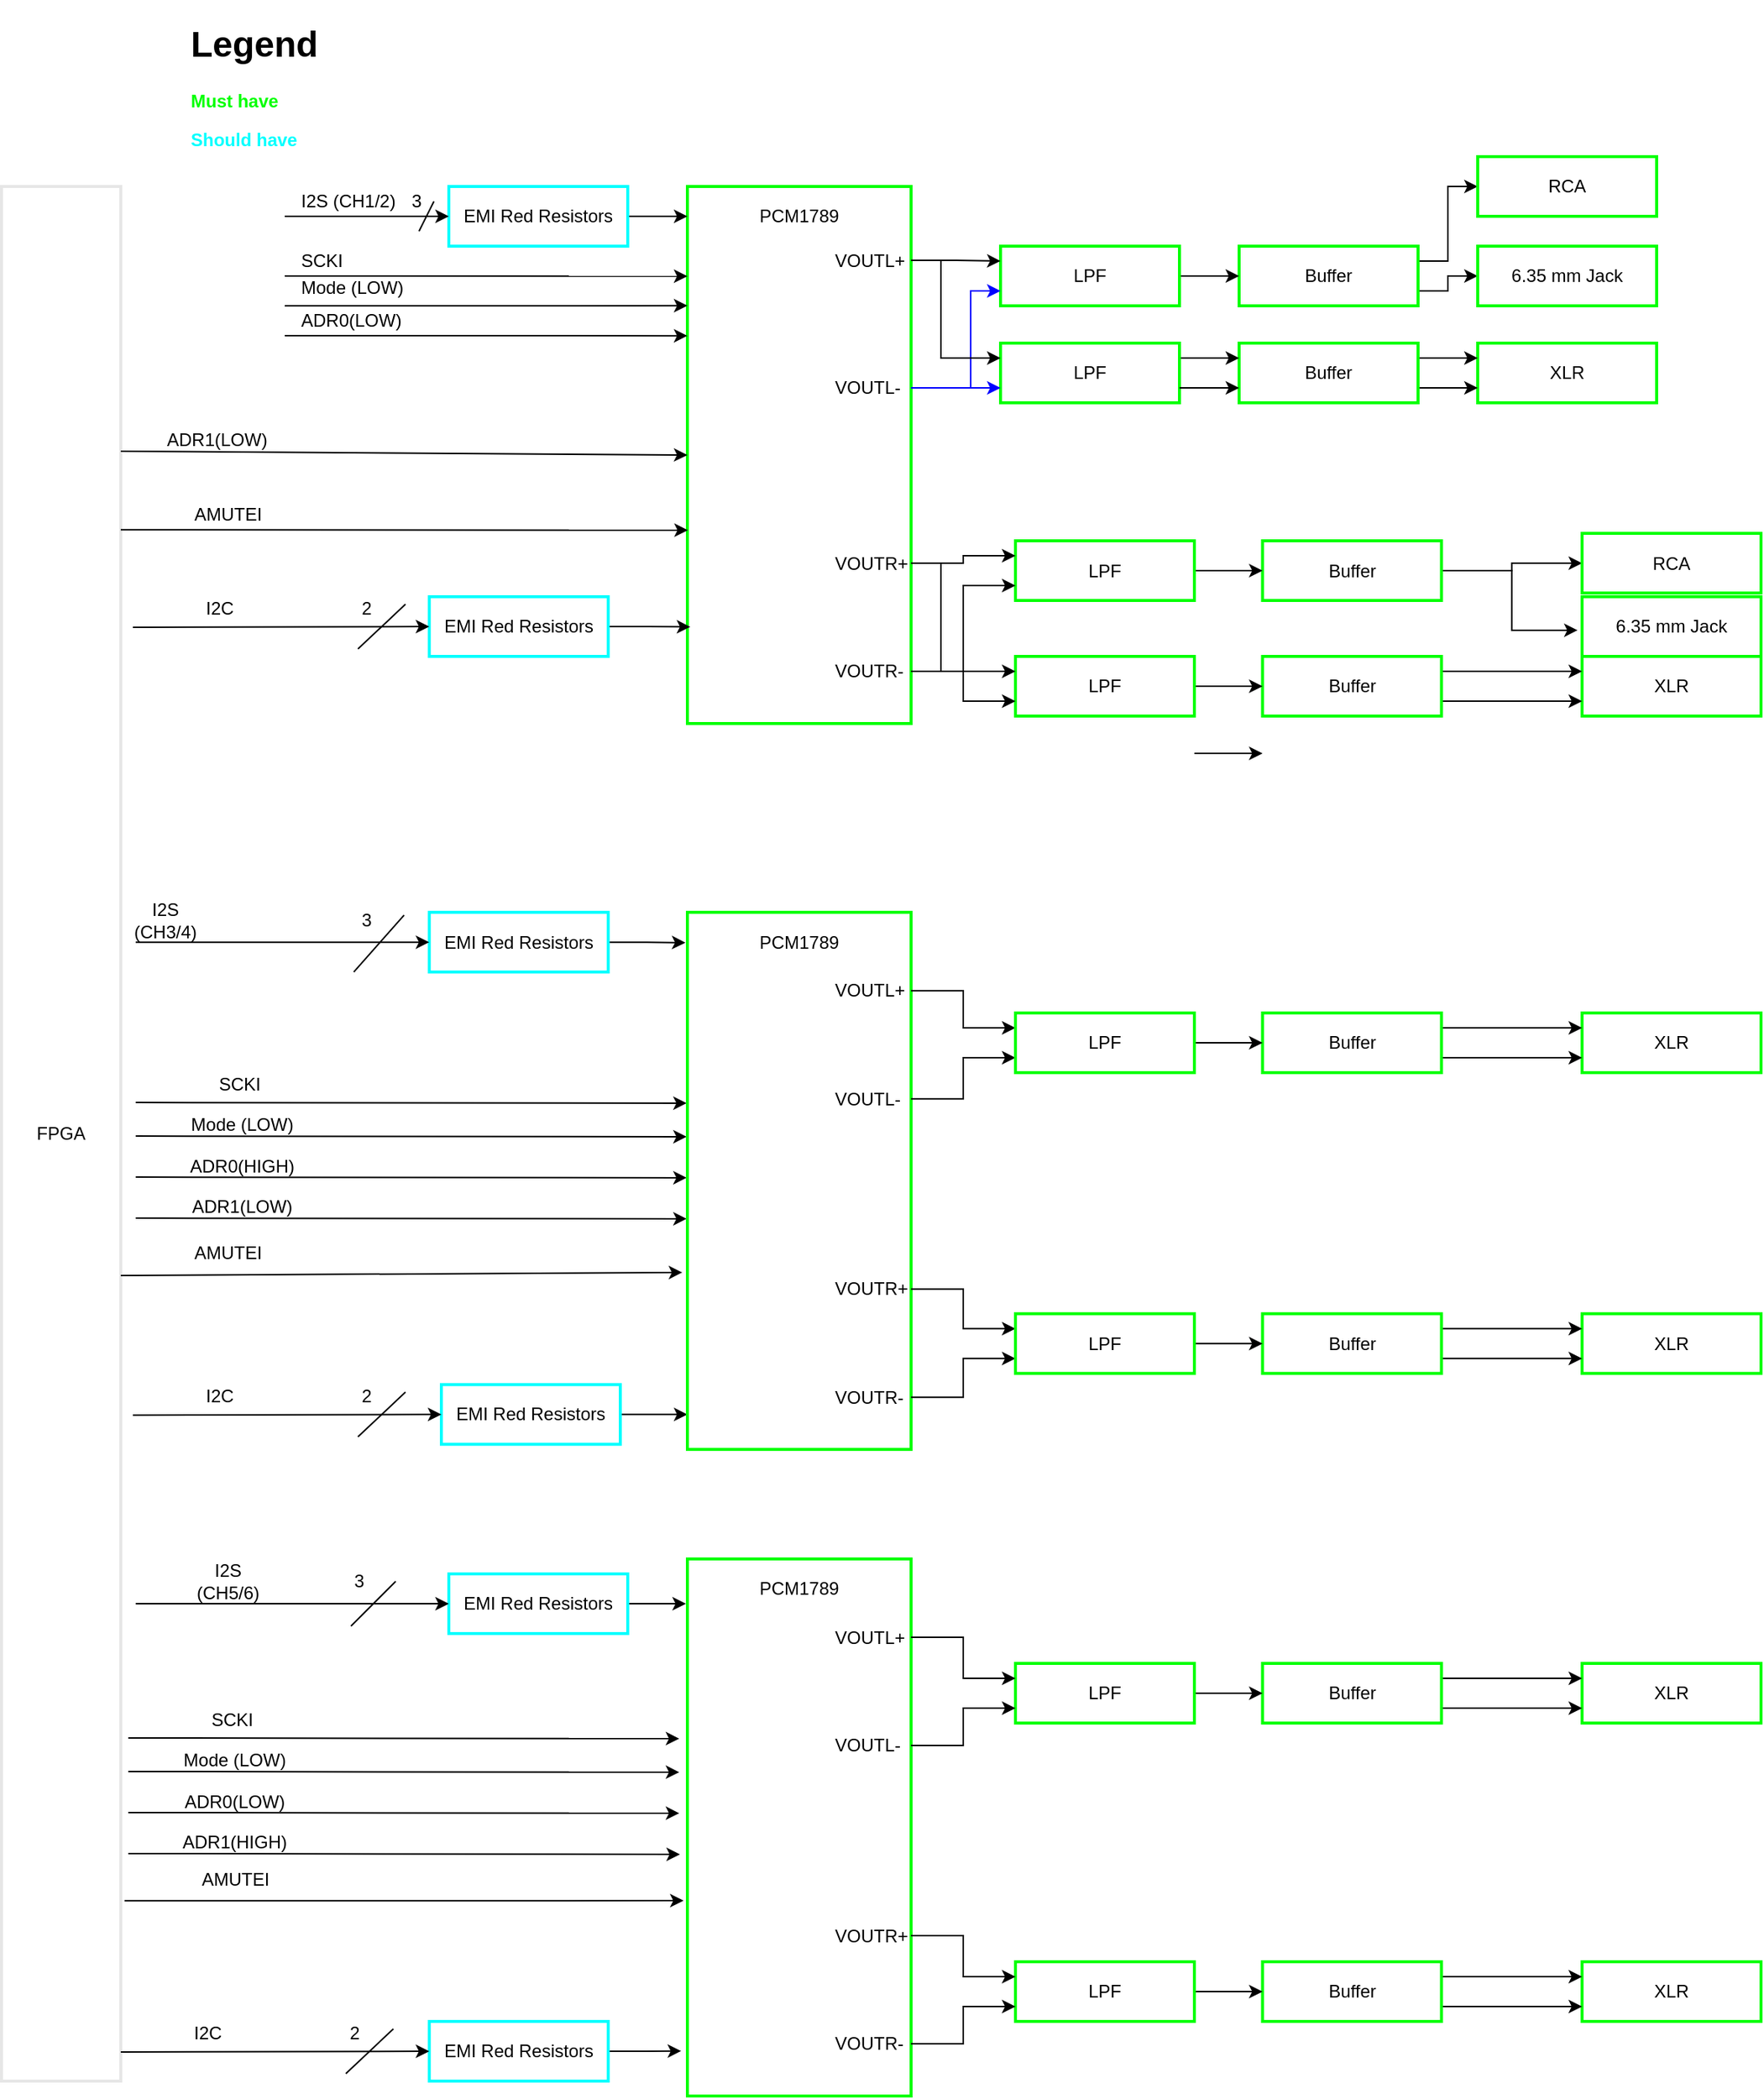 <mxfile version="20.8.10" type="device" pages="3"><diagram id="6ISztqVL133dhFMmdFjb" name="Back-end"><mxGraphModel dx="2149" dy="562" grid="1" gridSize="10" guides="1" tooltips="1" connect="1" arrows="1" fold="1" page="1" pageScale="1" pageWidth="1169" pageHeight="1654" math="0" shadow="0"><root><mxCell id="WuY8b1AVpgEEGS5DV7i4-0"/><mxCell id="WuY8b1AVpgEEGS5DV7i4-1" parent="WuY8b1AVpgEEGS5DV7i4-0"/><mxCell id="sBl0nQXo4yE9vkARrBhZ-0" value="&lt;h1&gt;Legend&lt;/h1&gt;&lt;p&gt;&lt;font color=&quot;#00ff00&quot;&gt;&lt;b&gt;Must have&lt;/b&gt;&lt;/font&gt;&lt;/p&gt;&lt;p&gt;&lt;font color=&quot;#00ffff&quot;&gt;&lt;b&gt;Should have&lt;/b&gt;&lt;/font&gt;&lt;/p&gt;" style="text;html=1;strokeColor=none;fillColor=none;spacing=5;spacingTop=-20;whiteSpace=wrap;overflow=hidden;rounded=0;" parent="WuY8b1AVpgEEGS5DV7i4-1" vertex="1"><mxGeometry x="41.88" y="85" width="100" height="105" as="geometry"/></mxCell><mxCell id="IOmI-iX0Zj-S42RIqmGF-36" value="FPGA" style="text;html=1;strokeColor=#E6E6E6;fillColor=none;align=center;verticalAlign=middle;whiteSpace=wrap;rounded=0;movable=1;resizable=1;rotatable=1;deletable=1;editable=1;locked=0;connectable=1;strokeWidth=2;" parent="WuY8b1AVpgEEGS5DV7i4-1" vertex="1"><mxGeometry x="-80" y="200" width="80" height="1270" as="geometry"/></mxCell><mxCell id="PCr-WVekXkje4e08h1MV-130" value="&lt;div&gt;&lt;br&gt;&lt;br&gt;&lt;p class=&quot;MsoNormal&quot;&gt;&lt;br&gt;&lt;/p&gt;&lt;br&gt;&lt;/div&gt;" style="rounded=0;whiteSpace=wrap;html=1;strokeColor=#00FF00;strokeWidth=2;" parent="WuY8b1AVpgEEGS5DV7i4-1" vertex="1"><mxGeometry x="380" y="200" width="150" height="360" as="geometry"/></mxCell><mxCell id="PCr-WVekXkje4e08h1MV-216" style="edgeStyle=orthogonalEdgeStyle;rounded=0;orthogonalLoop=1;jettySize=auto;html=1;fontColor=#000000;" parent="WuY8b1AVpgEEGS5DV7i4-1" source="PCr-WVekXkje4e08h1MV-146" edge="1"><mxGeometry relative="1" as="geometry"><mxPoint x="380" y="220" as="targetPoint"/><Array as="points"><mxPoint x="380" y="220"/></Array></mxGeometry></mxCell><mxCell id="PCr-WVekXkje4e08h1MV-146" value="EMI Red Resistors" style="rounded=0;whiteSpace=wrap;html=1;strokeColor=#00FFFF;strokeWidth=2;" parent="WuY8b1AVpgEEGS5DV7i4-1" vertex="1"><mxGeometry x="220" y="200" width="120" height="40" as="geometry"/></mxCell><mxCell id="PCr-WVekXkje4e08h1MV-219" value="" style="endArrow=classic;html=1;rounded=0;fontColor=#000000;entryX=0;entryY=0.5;entryDx=0;entryDy=0;" parent="WuY8b1AVpgEEGS5DV7i4-1" target="PCr-WVekXkje4e08h1MV-146" edge="1"><mxGeometry width="50" height="50" relative="1" as="geometry"><mxPoint x="110" y="220" as="sourcePoint"/><mxPoint x="120" y="220" as="targetPoint"/></mxGeometry></mxCell><mxCell id="PCr-WVekXkje4e08h1MV-226" value="I2S (CH1/2)" style="text;html=1;strokeColor=none;fillColor=none;align=left;verticalAlign=middle;whiteSpace=wrap;rounded=0;fontColor=#000000;" parent="WuY8b1AVpgEEGS5DV7i4-1" vertex="1"><mxGeometry x="119.38" y="200" width="70.62" height="20" as="geometry"/></mxCell><mxCell id="PCr-WVekXkje4e08h1MV-266" value="Mode (LOW)" style="text;html=1;strokeColor=none;fillColor=none;align=left;verticalAlign=middle;whiteSpace=wrap;rounded=0;fontColor=#000000;" parent="WuY8b1AVpgEEGS5DV7i4-1" vertex="1"><mxGeometry x="119.38" y="260" width="85" height="15" as="geometry"/></mxCell><mxCell id="PCr-WVekXkje4e08h1MV-271" value="SCKI&amp;nbsp;" style="text;html=1;strokeColor=none;fillColor=none;align=left;verticalAlign=middle;whiteSpace=wrap;rounded=0;fontColor=#000000;" parent="WuY8b1AVpgEEGS5DV7i4-1" vertex="1"><mxGeometry x="119.38" y="240" width="85" height="20" as="geometry"/></mxCell><mxCell id="PCr-WVekXkje4e08h1MV-392" style="edgeStyle=orthogonalEdgeStyle;rounded=0;orthogonalLoop=1;jettySize=auto;html=1;entryX=-0.009;entryY=0.057;entryDx=0;entryDy=0;entryPerimeter=0;fontColor=#000000;" parent="WuY8b1AVpgEEGS5DV7i4-1" source="PCr-WVekXkje4e08h1MV-393" edge="1"><mxGeometry relative="1" as="geometry"><mxPoint x="378.65" y="706.894" as="targetPoint"/></mxGeometry></mxCell><mxCell id="PCr-WVekXkje4e08h1MV-393" value="EMI Red Resistors" style="rounded=0;whiteSpace=wrap;html=1;strokeColor=#00FFFF;strokeWidth=2;" parent="WuY8b1AVpgEEGS5DV7i4-1" vertex="1"><mxGeometry x="206.88" y="686.57" width="120" height="40" as="geometry"/></mxCell><mxCell id="PCr-WVekXkje4e08h1MV-394" value="" style="endArrow=classic;html=1;rounded=0;fontColor=#000000;entryX=0;entryY=0.5;entryDx=0;entryDy=0;" parent="WuY8b1AVpgEEGS5DV7i4-1" target="PCr-WVekXkje4e08h1MV-393" edge="1"><mxGeometry width="50" height="50" relative="1" as="geometry"><mxPoint x="10" y="706.57" as="sourcePoint"/><mxPoint x="130" y="706.57" as="targetPoint"/></mxGeometry></mxCell><mxCell id="PCr-WVekXkje4e08h1MV-396" value="I2S (CH3/4)" style="text;html=1;strokeColor=none;fillColor=none;align=center;verticalAlign=middle;whiteSpace=wrap;rounded=0;fontColor=#000000;" parent="WuY8b1AVpgEEGS5DV7i4-1" vertex="1"><mxGeometry x="-7.105e-15" y="676.57" width="60" height="30" as="geometry"/></mxCell><mxCell id="PCr-WVekXkje4e08h1MV-420" style="edgeStyle=orthogonalEdgeStyle;rounded=0;orthogonalLoop=1;jettySize=auto;html=1;fontColor=#000000;" parent="WuY8b1AVpgEEGS5DV7i4-1" source="PCr-WVekXkje4e08h1MV-421" edge="1"><mxGeometry relative="1" as="geometry"><mxPoint x="379" y="1150" as="targetPoint"/><Array as="points"><mxPoint x="379" y="1150"/></Array></mxGeometry></mxCell><mxCell id="PCr-WVekXkje4e08h1MV-421" value="EMI Red Resistors" style="rounded=0;whiteSpace=wrap;html=1;strokeColor=#00FFFF;strokeWidth=2;" parent="WuY8b1AVpgEEGS5DV7i4-1" vertex="1"><mxGeometry x="220" y="1130" width="120" height="40" as="geometry"/></mxCell><mxCell id="PCr-WVekXkje4e08h1MV-422" value="" style="endArrow=classic;html=1;rounded=0;fontColor=#000000;entryX=0;entryY=0.5;entryDx=0;entryDy=0;" parent="WuY8b1AVpgEEGS5DV7i4-1" target="PCr-WVekXkje4e08h1MV-421" edge="1"><mxGeometry width="50" height="50" relative="1" as="geometry"><mxPoint x="10" y="1150" as="sourcePoint"/><mxPoint x="141.88" y="1150" as="targetPoint"/></mxGeometry></mxCell><mxCell id="PCr-WVekXkje4e08h1MV-424" value="I2S (CH5/6)" style="text;html=1;strokeColor=none;fillColor=none;align=center;verticalAlign=middle;whiteSpace=wrap;rounded=0;fontColor=#000000;" parent="WuY8b1AVpgEEGS5DV7i4-1" vertex="1"><mxGeometry x="41.88" y="1120" width="60" height="30" as="geometry"/></mxCell><mxCell id="PCr-WVekXkje4e08h1MV-462" value="ADR1(LOW)" style="text;html=1;strokeColor=none;fillColor=none;align=left;verticalAlign=middle;whiteSpace=wrap;rounded=0;fontColor=#000000;" parent="WuY8b1AVpgEEGS5DV7i4-1" vertex="1"><mxGeometry x="29.38" y="362.5" width="85" height="15" as="geometry"/></mxCell><mxCell id="PCr-WVekXkje4e08h1MV-465" value="ADR0(LOW)" style="text;html=1;strokeColor=none;fillColor=none;align=left;verticalAlign=middle;whiteSpace=wrap;rounded=0;fontColor=#000000;" parent="WuY8b1AVpgEEGS5DV7i4-1" vertex="1"><mxGeometry x="119.38" y="280" width="85" height="20" as="geometry"/></mxCell><mxCell id="PCr-WVekXkje4e08h1MV-466" style="edgeStyle=orthogonalEdgeStyle;rounded=0;orthogonalLoop=1;jettySize=auto;html=1;exitX=0.5;exitY=1;exitDx=0;exitDy=0;fontColor=#000000;" parent="WuY8b1AVpgEEGS5DV7i4-1" source="PCr-WVekXkje4e08h1MV-271" target="PCr-WVekXkje4e08h1MV-271" edge="1"><mxGeometry relative="1" as="geometry"/></mxCell><mxCell id="PCr-WVekXkje4e08h1MV-472" value="" style="endArrow=classic;html=1;rounded=0;fontColor=#000000;entryX=0;entryY=0.167;entryDx=0;entryDy=0;entryPerimeter=0;" parent="WuY8b1AVpgEEGS5DV7i4-1" target="PCr-WVekXkje4e08h1MV-130" edge="1"><mxGeometry width="50" height="50" relative="1" as="geometry"><mxPoint x="110" y="260" as="sourcePoint"/><mxPoint x="50" y="250" as="targetPoint"/></mxGeometry></mxCell><mxCell id="PCr-WVekXkje4e08h1MV-473" value="" style="endArrow=classic;html=1;rounded=0;fontColor=#000000;entryX=0;entryY=0.222;entryDx=0;entryDy=0;entryPerimeter=0;" parent="WuY8b1AVpgEEGS5DV7i4-1" target="PCr-WVekXkje4e08h1MV-130" edge="1"><mxGeometry width="50" height="50" relative="1" as="geometry"><mxPoint x="110" y="280" as="sourcePoint"/><mxPoint x="370" y="323" as="targetPoint"/></mxGeometry></mxCell><mxCell id="PCr-WVekXkje4e08h1MV-474" value="" style="endArrow=classic;html=1;rounded=0;fontColor=#000000;entryX=0;entryY=0.278;entryDx=0;entryDy=0;entryPerimeter=0;" parent="WuY8b1AVpgEEGS5DV7i4-1" target="PCr-WVekXkje4e08h1MV-130" edge="1"><mxGeometry width="50" height="50" relative="1" as="geometry"><mxPoint x="110" y="300" as="sourcePoint"/><mxPoint x="370" y="350" as="targetPoint"/></mxGeometry></mxCell><mxCell id="PCr-WVekXkje4e08h1MV-475" value="" style="endArrow=classic;html=1;rounded=0;fontColor=#000000;entryX=0;entryY=0.5;entryDx=0;entryDy=0;" parent="WuY8b1AVpgEEGS5DV7i4-1" target="PCr-WVekXkje4e08h1MV-130" edge="1"><mxGeometry width="50" height="50" relative="1" as="geometry"><mxPoint x="-2.274e-13" y="377.5" as="sourcePoint"/><mxPoint x="370" y="380" as="targetPoint"/></mxGeometry></mxCell><mxCell id="PCr-WVekXkje4e08h1MV-488" value="Mode (LOW)" style="text;html=1;strokeColor=none;fillColor=none;align=center;verticalAlign=middle;whiteSpace=wrap;rounded=0;fontColor=#000000;" parent="WuY8b1AVpgEEGS5DV7i4-1" vertex="1"><mxGeometry x="39.38" y="821.52" width="85" height="15" as="geometry"/></mxCell><mxCell id="PCr-WVekXkje4e08h1MV-489" value="SCKI&amp;nbsp;" style="text;html=1;strokeColor=none;fillColor=none;align=center;verticalAlign=middle;whiteSpace=wrap;rounded=0;fontColor=#000000;" parent="WuY8b1AVpgEEGS5DV7i4-1" vertex="1"><mxGeometry x="39.38" y="794.02" width="85" height="15" as="geometry"/></mxCell><mxCell id="PCr-WVekXkje4e08h1MV-490" value="ADR1(LOW)" style="text;html=1;strokeColor=none;fillColor=none;align=center;verticalAlign=middle;whiteSpace=wrap;rounded=0;fontColor=#000000;" parent="WuY8b1AVpgEEGS5DV7i4-1" vertex="1"><mxGeometry x="39.38" y="876.52" width="85" height="15" as="geometry"/></mxCell><mxCell id="PCr-WVekXkje4e08h1MV-492" value="ADR0(HIGH)" style="text;html=1;strokeColor=none;fillColor=none;align=center;verticalAlign=middle;whiteSpace=wrap;rounded=0;fontColor=#000000;" parent="WuY8b1AVpgEEGS5DV7i4-1" vertex="1"><mxGeometry x="39.38" y="849.02" width="85" height="15" as="geometry"/></mxCell><mxCell id="PCr-WVekXkje4e08h1MV-493" style="edgeStyle=orthogonalEdgeStyle;rounded=0;orthogonalLoop=1;jettySize=auto;html=1;exitX=0.5;exitY=1;exitDx=0;exitDy=0;fontColor=#000000;" parent="WuY8b1AVpgEEGS5DV7i4-1" source="PCr-WVekXkje4e08h1MV-489" target="PCr-WVekXkje4e08h1MV-489" edge="1"><mxGeometry relative="1" as="geometry"/></mxCell><mxCell id="PCr-WVekXkje4e08h1MV-494" value="" style="endArrow=classic;html=1;rounded=0;fontColor=#000000;entryX=-0.003;entryY=0.279;entryDx=0;entryDy=0;entryPerimeter=0;" parent="WuY8b1AVpgEEGS5DV7i4-1" edge="1"><mxGeometry width="50" height="50" relative="1" as="geometry"><mxPoint x="10.0" y="814.02" as="sourcePoint"/><mxPoint x="379.55" y="814.46" as="targetPoint"/></mxGeometry></mxCell><mxCell id="PCr-WVekXkje4e08h1MV-495" value="" style="endArrow=classic;html=1;rounded=0;fontColor=#000000;entryX=-0.003;entryY=0.279;entryDx=0;entryDy=0;entryPerimeter=0;" parent="WuY8b1AVpgEEGS5DV7i4-1" edge="1"><mxGeometry width="50" height="50" relative="1" as="geometry"><mxPoint x="10.0" y="836.52" as="sourcePoint"/><mxPoint x="379.55" y="836.96" as="targetPoint"/></mxGeometry></mxCell><mxCell id="PCr-WVekXkje4e08h1MV-496" value="" style="endArrow=classic;html=1;rounded=0;fontColor=#000000;entryX=-0.003;entryY=0.279;entryDx=0;entryDy=0;entryPerimeter=0;" parent="WuY8b1AVpgEEGS5DV7i4-1" edge="1"><mxGeometry width="50" height="50" relative="1" as="geometry"><mxPoint x="10.0" y="864.02" as="sourcePoint"/><mxPoint x="379.55" y="864.46" as="targetPoint"/></mxGeometry></mxCell><mxCell id="PCr-WVekXkje4e08h1MV-497" value="" style="endArrow=classic;html=1;rounded=0;fontColor=#000000;entryX=-0.003;entryY=0.279;entryDx=0;entryDy=0;entryPerimeter=0;" parent="WuY8b1AVpgEEGS5DV7i4-1" edge="1"><mxGeometry width="50" height="50" relative="1" as="geometry"><mxPoint x="10.0" y="891.52" as="sourcePoint"/><mxPoint x="379.55" y="891.96" as="targetPoint"/></mxGeometry></mxCell><mxCell id="PCr-WVekXkje4e08h1MV-499" value="Mode (LOW)" style="text;html=1;strokeColor=none;fillColor=none;align=center;verticalAlign=middle;whiteSpace=wrap;rounded=0;fontColor=#000000;" parent="WuY8b1AVpgEEGS5DV7i4-1" vertex="1"><mxGeometry x="34.38" y="1247.5" width="85" height="15" as="geometry"/></mxCell><mxCell id="PCr-WVekXkje4e08h1MV-500" value="SCKI&amp;nbsp;" style="text;html=1;strokeColor=none;fillColor=none;align=center;verticalAlign=middle;whiteSpace=wrap;rounded=0;fontColor=#000000;" parent="WuY8b1AVpgEEGS5DV7i4-1" vertex="1"><mxGeometry x="34.38" y="1220" width="85" height="15" as="geometry"/></mxCell><mxCell id="PCr-WVekXkje4e08h1MV-501" value="ADR1(HIGH)" style="text;html=1;strokeColor=none;fillColor=none;align=center;verticalAlign=middle;whiteSpace=wrap;rounded=0;fontColor=#000000;" parent="WuY8b1AVpgEEGS5DV7i4-1" vertex="1"><mxGeometry x="34.38" y="1302.5" width="85" height="15" as="geometry"/></mxCell><mxCell id="PCr-WVekXkje4e08h1MV-503" value="ADR0(LOW)" style="text;html=1;strokeColor=none;fillColor=none;align=center;verticalAlign=middle;whiteSpace=wrap;rounded=0;fontColor=#000000;" parent="WuY8b1AVpgEEGS5DV7i4-1" vertex="1"><mxGeometry x="34.38" y="1275" width="85" height="15" as="geometry"/></mxCell><mxCell id="PCr-WVekXkje4e08h1MV-504" style="edgeStyle=orthogonalEdgeStyle;rounded=0;orthogonalLoop=1;jettySize=auto;html=1;exitX=0.5;exitY=1;exitDx=0;exitDy=0;fontColor=#000000;" parent="WuY8b1AVpgEEGS5DV7i4-1" source="PCr-WVekXkje4e08h1MV-500" target="PCr-WVekXkje4e08h1MV-500" edge="1"><mxGeometry relative="1" as="geometry"/></mxCell><mxCell id="PCr-WVekXkje4e08h1MV-505" value="" style="endArrow=classic;html=1;rounded=0;fontColor=#000000;entryX=-0.003;entryY=0.279;entryDx=0;entryDy=0;entryPerimeter=0;" parent="WuY8b1AVpgEEGS5DV7i4-1" edge="1"><mxGeometry width="50" height="50" relative="1" as="geometry"><mxPoint x="5.0" y="1240" as="sourcePoint"/><mxPoint x="374.55" y="1240.44" as="targetPoint"/></mxGeometry></mxCell><mxCell id="PCr-WVekXkje4e08h1MV-506" value="" style="endArrow=classic;html=1;rounded=0;fontColor=#000000;entryX=-0.003;entryY=0.279;entryDx=0;entryDy=0;entryPerimeter=0;" parent="WuY8b1AVpgEEGS5DV7i4-1" edge="1"><mxGeometry width="50" height="50" relative="1" as="geometry"><mxPoint x="5.0" y="1262.5" as="sourcePoint"/><mxPoint x="374.55" y="1262.94" as="targetPoint"/></mxGeometry></mxCell><mxCell id="PCr-WVekXkje4e08h1MV-507" value="" style="endArrow=classic;html=1;rounded=0;fontColor=#000000;entryX=-0.003;entryY=0.279;entryDx=0;entryDy=0;entryPerimeter=0;" parent="WuY8b1AVpgEEGS5DV7i4-1" edge="1"><mxGeometry width="50" height="50" relative="1" as="geometry"><mxPoint x="5.0" y="1290" as="sourcePoint"/><mxPoint x="374.55" y="1290.44" as="targetPoint"/></mxGeometry></mxCell><mxCell id="PCr-WVekXkje4e08h1MV-508" value="" style="endArrow=classic;html=1;rounded=0;fontColor=#000000;" parent="WuY8b1AVpgEEGS5DV7i4-1" edge="1"><mxGeometry width="50" height="50" relative="1" as="geometry"><mxPoint x="5.0" y="1317.5" as="sourcePoint"/><mxPoint x="375" y="1318" as="targetPoint"/></mxGeometry></mxCell><mxCell id="PCr-WVekXkje4e08h1MV-534" value="AMUTEI" style="text;html=1;strokeColor=none;fillColor=none;align=center;verticalAlign=middle;whiteSpace=wrap;rounded=0;fontColor=#000000;" parent="WuY8b1AVpgEEGS5DV7i4-1" vertex="1"><mxGeometry x="41.88" y="900" width="60" height="30" as="geometry"/></mxCell><mxCell id="PCr-WVekXkje4e08h1MV-535" value="" style="endArrow=classic;html=1;rounded=0;fontColor=#000000;entryX=0.002;entryY=0.64;entryDx=0;entryDy=0;entryPerimeter=0;" parent="WuY8b1AVpgEEGS5DV7i4-1" target="PCr-WVekXkje4e08h1MV-130" edge="1"><mxGeometry width="50" height="50" relative="1" as="geometry"><mxPoint y="430.13" as="sourcePoint"/><mxPoint x="375" y="430" as="targetPoint"/></mxGeometry></mxCell><mxCell id="PCr-WVekXkje4e08h1MV-536" value="AMUTEI" style="text;html=1;strokeColor=none;fillColor=none;align=center;verticalAlign=middle;whiteSpace=wrap;rounded=0;fontColor=#000000;" parent="WuY8b1AVpgEEGS5DV7i4-1" vertex="1"><mxGeometry x="41.88" y="405" width="60" height="30" as="geometry"/></mxCell><mxCell id="PCr-WVekXkje4e08h1MV-537" value="" style="endArrow=classic;html=1;rounded=0;fontColor=#000000;entryX=-0.034;entryY=0.224;entryDx=0;entryDy=0;entryPerimeter=0;" parent="WuY8b1AVpgEEGS5DV7i4-1" edge="1"><mxGeometry width="50" height="50" relative="1" as="geometry"><mxPoint x="2.55" y="1349.18" as="sourcePoint"/><mxPoint x="377.45" y="1349.052" as="targetPoint"/><Array as="points"><mxPoint x="142.55" y="1349.18"/></Array></mxGeometry></mxCell><mxCell id="PCr-WVekXkje4e08h1MV-538" value="AMUTEI" style="text;html=1;strokeColor=none;fillColor=none;align=center;verticalAlign=middle;whiteSpace=wrap;rounded=0;fontColor=#000000;" parent="WuY8b1AVpgEEGS5DV7i4-1" vertex="1"><mxGeometry x="46.88" y="1320" width="60" height="30" as="geometry"/></mxCell><mxCell id="PCr-WVekXkje4e08h1MV-542" value="" style="edgeStyle=orthogonalEdgeStyle;rounded=0;orthogonalLoop=1;jettySize=auto;html=1;fontColor=#000000;entryX=-0.025;entryY=0.562;entryDx=0;entryDy=0;entryPerimeter=0;" parent="WuY8b1AVpgEEGS5DV7i4-1" source="PCr-WVekXkje4e08h1MV-544" target="PCr-WVekXkje4e08h1MV-550" edge="1"><mxGeometry relative="1" as="geometry"><mxPoint x="955.71" y="497.5" as="targetPoint"/></mxGeometry></mxCell><mxCell id="PCr-WVekXkje4e08h1MV-543" style="edgeStyle=orthogonalEdgeStyle;rounded=0;orthogonalLoop=1;jettySize=auto;html=1;entryX=0;entryY=0.5;entryDx=0;entryDy=0;fontColor=#000000;" parent="WuY8b1AVpgEEGS5DV7i4-1" source="PCr-WVekXkje4e08h1MV-544" target="PCr-WVekXkje4e08h1MV-551" edge="1"><mxGeometry relative="1" as="geometry"/></mxCell><mxCell id="PCr-WVekXkje4e08h1MV-544" value="Buffer" style="rounded=0;whiteSpace=wrap;html=1;strokeColor=#00FF00;strokeWidth=2;" parent="WuY8b1AVpgEEGS5DV7i4-1" vertex="1"><mxGeometry x="765.71" y="437.5" width="120" height="40" as="geometry"/></mxCell><mxCell id="zNKPQ8qLzwGXQE3YcGZi-46" style="edgeStyle=orthogonalEdgeStyle;rounded=0;orthogonalLoop=1;jettySize=auto;html=1;exitX=1;exitY=0.5;exitDx=0;exitDy=0;entryX=0;entryY=0.5;entryDx=0;entryDy=0;" parent="WuY8b1AVpgEEGS5DV7i4-1" source="PCr-WVekXkje4e08h1MV-547" target="PCr-WVekXkje4e08h1MV-544" edge="1"><mxGeometry relative="1" as="geometry"/></mxCell><mxCell id="PCr-WVekXkje4e08h1MV-547" value="LPF" style="rounded=0;whiteSpace=wrap;html=1;strokeColor=#00FF00;strokeWidth=2;" parent="WuY8b1AVpgEEGS5DV7i4-1" vertex="1"><mxGeometry x="600" y="437.5" width="120" height="40" as="geometry"/></mxCell><mxCell id="PCr-WVekXkje4e08h1MV-548" style="edgeStyle=orthogonalEdgeStyle;rounded=0;orthogonalLoop=1;jettySize=auto;html=1;exitX=0.5;exitY=1;exitDx=0;exitDy=0;" parent="WuY8b1AVpgEEGS5DV7i4-1" edge="1"><mxGeometry relative="1" as="geometry"><mxPoint x="980.71" y="492.5" as="sourcePoint"/><mxPoint x="980.71" y="492.5" as="targetPoint"/></mxGeometry></mxCell><mxCell id="PCr-WVekXkje4e08h1MV-549" value="XLR" style="rounded=0;whiteSpace=wrap;html=1;strokeColor=#00FF00;strokeWidth=2;" parent="WuY8b1AVpgEEGS5DV7i4-1" vertex="1"><mxGeometry x="980" y="515" width="120" height="40" as="geometry"/></mxCell><mxCell id="PCr-WVekXkje4e08h1MV-550" value="6.35 mm Jack" style="rounded=0;whiteSpace=wrap;html=1;strokeColor=#00FF00;strokeWidth=2;" parent="WuY8b1AVpgEEGS5DV7i4-1" vertex="1"><mxGeometry x="980" y="475" width="120" height="40" as="geometry"/></mxCell><mxCell id="PCr-WVekXkje4e08h1MV-551" value="RCA" style="rounded=0;whiteSpace=wrap;html=1;strokeColor=#00FF00;strokeWidth=2;" parent="WuY8b1AVpgEEGS5DV7i4-1" vertex="1"><mxGeometry x="980" y="432.5" width="120" height="40" as="geometry"/></mxCell><mxCell id="PCr-WVekXkje4e08h1MV-552" style="edgeStyle=orthogonalEdgeStyle;rounded=0;orthogonalLoop=1;jettySize=auto;html=1;exitX=0.5;exitY=1;exitDx=0;exitDy=0;" parent="WuY8b1AVpgEEGS5DV7i4-1" edge="1"><mxGeometry relative="1" as="geometry"><mxPoint x="990.71" y="502.5" as="sourcePoint"/><mxPoint x="990.71" y="502.5" as="targetPoint"/></mxGeometry></mxCell><mxCell id="zNKPQ8qLzwGXQE3YcGZi-56" style="edgeStyle=orthogonalEdgeStyle;rounded=0;orthogonalLoop=1;jettySize=auto;html=1;exitX=1;exitY=0.25;exitDx=0;exitDy=0;entryX=0;entryY=0.25;entryDx=0;entryDy=0;" parent="WuY8b1AVpgEEGS5DV7i4-1" source="PCr-WVekXkje4e08h1MV-554" target="PCr-WVekXkje4e08h1MV-549" edge="1"><mxGeometry relative="1" as="geometry"/></mxCell><mxCell id="zNKPQ8qLzwGXQE3YcGZi-57" style="edgeStyle=orthogonalEdgeStyle;rounded=0;orthogonalLoop=1;jettySize=auto;html=1;exitX=1;exitY=0.75;exitDx=0;exitDy=0;entryX=0;entryY=0.75;entryDx=0;entryDy=0;" parent="WuY8b1AVpgEEGS5DV7i4-1" source="PCr-WVekXkje4e08h1MV-554" target="PCr-WVekXkje4e08h1MV-549" edge="1"><mxGeometry relative="1" as="geometry"/></mxCell><mxCell id="PCr-WVekXkje4e08h1MV-554" value="Buffer" style="rounded=0;whiteSpace=wrap;html=1;strokeColor=#00FF00;strokeWidth=2;" parent="WuY8b1AVpgEEGS5DV7i4-1" vertex="1"><mxGeometry x="765.71" y="515" width="120" height="40" as="geometry"/></mxCell><mxCell id="zNKPQ8qLzwGXQE3YcGZi-0" value="" style="endArrow=none;html=1;rounded=0;" parent="WuY8b1AVpgEEGS5DV7i4-1" edge="1"><mxGeometry width="50" height="50" relative="1" as="geometry"><mxPoint x="156.26" y="726.57" as="sourcePoint"/><mxPoint x="190" y="688.43" as="targetPoint"/></mxGeometry></mxCell><mxCell id="zNKPQ8qLzwGXQE3YcGZi-1" value="3" style="text;html=1;strokeColor=none;fillColor=none;align=center;verticalAlign=middle;whiteSpace=wrap;rounded=0;" parent="WuY8b1AVpgEEGS5DV7i4-1" vertex="1"><mxGeometry x="135" y="677" width="60" height="30" as="geometry"/></mxCell><mxCell id="zNKPQ8qLzwGXQE3YcGZi-2" value="" style="endArrow=none;html=1;rounded=0;" parent="WuY8b1AVpgEEGS5DV7i4-1" edge="1"><mxGeometry width="50" height="50" relative="1" as="geometry"><mxPoint x="200" y="230" as="sourcePoint"/><mxPoint x="210" y="210" as="targetPoint"/></mxGeometry></mxCell><mxCell id="zNKPQ8qLzwGXQE3YcGZi-3" value="3" style="text;html=1;strokeColor=none;fillColor=none;align=center;verticalAlign=middle;whiteSpace=wrap;rounded=0;" parent="WuY8b1AVpgEEGS5DV7i4-1" vertex="1"><mxGeometry x="190" y="200" width="16.88" height="20" as="geometry"/></mxCell><mxCell id="zNKPQ8qLzwGXQE3YcGZi-4" value="3" style="text;html=1;strokeColor=none;fillColor=none;align=center;verticalAlign=middle;whiteSpace=wrap;rounded=0;" parent="WuY8b1AVpgEEGS5DV7i4-1" vertex="1"><mxGeometry x="130" y="1120" width="60" height="30" as="geometry"/></mxCell><mxCell id="zNKPQ8qLzwGXQE3YcGZi-5" value="" style="endArrow=none;html=1;rounded=0;" parent="WuY8b1AVpgEEGS5DV7i4-1" edge="1"><mxGeometry width="50" height="50" relative="1" as="geometry"><mxPoint x="154.38" y="1165" as="sourcePoint"/><mxPoint x="184.38" y="1135" as="targetPoint"/></mxGeometry></mxCell><mxCell id="zNKPQ8qLzwGXQE3YcGZi-19" value="I2C" style="text;html=1;strokeColor=none;fillColor=none;align=center;verticalAlign=middle;whiteSpace=wrap;rounded=0;fontColor=#000000;" parent="WuY8b1AVpgEEGS5DV7i4-1" vertex="1"><mxGeometry x="24.38" y="475" width="85" height="15" as="geometry"/></mxCell><mxCell id="zNKPQ8qLzwGXQE3YcGZi-21" value="" style="endArrow=none;html=1;rounded=0;" parent="WuY8b1AVpgEEGS5DV7i4-1" edge="1"><mxGeometry width="50" height="50" relative="1" as="geometry"><mxPoint x="159.06" y="510" as="sourcePoint"/><mxPoint x="190.94" y="480" as="targetPoint"/></mxGeometry></mxCell><mxCell id="zNKPQ8qLzwGXQE3YcGZi-22" value="2" style="text;html=1;strokeColor=none;fillColor=none;align=center;verticalAlign=middle;whiteSpace=wrap;rounded=0;" parent="WuY8b1AVpgEEGS5DV7i4-1" vertex="1"><mxGeometry x="135" y="467.5" width="60" height="30" as="geometry"/></mxCell><mxCell id="zNKPQ8qLzwGXQE3YcGZi-40" style="edgeStyle=orthogonalEdgeStyle;rounded=0;orthogonalLoop=1;jettySize=auto;html=1;entryX=0.013;entryY=0.82;entryDx=0;entryDy=0;entryPerimeter=0;" parent="WuY8b1AVpgEEGS5DV7i4-1" source="zNKPQ8qLzwGXQE3YcGZi-23" target="PCr-WVekXkje4e08h1MV-130" edge="1"><mxGeometry relative="1" as="geometry"/></mxCell><mxCell id="zNKPQ8qLzwGXQE3YcGZi-23" value="EMI Red Resistors" style="rounded=0;whiteSpace=wrap;html=1;strokeColor=#00FFFF;strokeWidth=2;" parent="WuY8b1AVpgEEGS5DV7i4-1" vertex="1"><mxGeometry x="206.88" y="475" width="120" height="40" as="geometry"/></mxCell><mxCell id="zNKPQ8qLzwGXQE3YcGZi-24" value="" style="endArrow=classic;html=1;rounded=0;entryX=0;entryY=0.5;entryDx=0;entryDy=0;exitX=1.039;exitY=0.898;exitDx=0;exitDy=0;exitPerimeter=0;" parent="WuY8b1AVpgEEGS5DV7i4-1" target="zNKPQ8qLzwGXQE3YcGZi-23" edge="1"><mxGeometry width="50" height="50" relative="1" as="geometry"><mxPoint x="8.12" y="495.46" as="sourcePoint"/><mxPoint x="187" y="485" as="targetPoint"/></mxGeometry></mxCell><mxCell id="zNKPQ8qLzwGXQE3YcGZi-25" value="I2C" style="text;html=1;strokeColor=none;fillColor=none;align=center;verticalAlign=middle;whiteSpace=wrap;rounded=0;fontColor=#000000;" parent="WuY8b1AVpgEEGS5DV7i4-1" vertex="1"><mxGeometry x="16.26" y="1430" width="85" height="15" as="geometry"/></mxCell><mxCell id="zNKPQ8qLzwGXQE3YcGZi-27" value="" style="endArrow=none;html=1;rounded=0;" parent="WuY8b1AVpgEEGS5DV7i4-1" edge="1"><mxGeometry width="50" height="50" relative="1" as="geometry"><mxPoint x="150.94" y="1465" as="sourcePoint"/><mxPoint x="182.82" y="1435" as="targetPoint"/></mxGeometry></mxCell><mxCell id="zNKPQ8qLzwGXQE3YcGZi-28" value="2" style="text;html=1;strokeColor=none;fillColor=none;align=center;verticalAlign=middle;whiteSpace=wrap;rounded=0;" parent="WuY8b1AVpgEEGS5DV7i4-1" vertex="1"><mxGeometry x="126.88" y="1422.5" width="60" height="30" as="geometry"/></mxCell><mxCell id="zNKPQ8qLzwGXQE3YcGZi-39" style="edgeStyle=orthogonalEdgeStyle;rounded=0;orthogonalLoop=1;jettySize=auto;html=1;entryX=-0.028;entryY=0.925;entryDx=0;entryDy=0;entryPerimeter=0;" parent="WuY8b1AVpgEEGS5DV7i4-1" source="zNKPQ8qLzwGXQE3YcGZi-29" edge="1"><mxGeometry relative="1" as="geometry"><mxPoint x="375.8" y="1449.827" as="targetPoint"/></mxGeometry></mxCell><mxCell id="zNKPQ8qLzwGXQE3YcGZi-29" value="EMI Red Resistors" style="rounded=0;whiteSpace=wrap;html=1;strokeColor=#00FFFF;strokeWidth=2;" parent="WuY8b1AVpgEEGS5DV7i4-1" vertex="1"><mxGeometry x="206.88" y="1430" width="120" height="40" as="geometry"/></mxCell><mxCell id="zNKPQ8qLzwGXQE3YcGZi-30" value="" style="endArrow=classic;html=1;rounded=0;entryX=0;entryY=0.5;entryDx=0;entryDy=0;exitX=1.039;exitY=0.898;exitDx=0;exitDy=0;exitPerimeter=0;" parent="WuY8b1AVpgEEGS5DV7i4-1" target="zNKPQ8qLzwGXQE3YcGZi-29" edge="1"><mxGeometry width="50" height="50" relative="1" as="geometry"><mxPoint x="-1.101e-13" y="1450.46" as="sourcePoint"/><mxPoint x="178.88" y="1440" as="targetPoint"/></mxGeometry></mxCell><mxCell id="zNKPQ8qLzwGXQE3YcGZi-31" value="I2C" style="text;html=1;strokeColor=none;fillColor=none;align=center;verticalAlign=middle;whiteSpace=wrap;rounded=0;fontColor=#000000;" parent="WuY8b1AVpgEEGS5DV7i4-1" vertex="1"><mxGeometry x="24.38" y="1003.14" width="85" height="15" as="geometry"/></mxCell><mxCell id="zNKPQ8qLzwGXQE3YcGZi-33" value="" style="endArrow=none;html=1;rounded=0;" parent="WuY8b1AVpgEEGS5DV7i4-1" edge="1"><mxGeometry width="50" height="50" relative="1" as="geometry"><mxPoint x="159.06" y="1038.14" as="sourcePoint"/><mxPoint x="190.94" y="1008.14" as="targetPoint"/></mxGeometry></mxCell><mxCell id="zNKPQ8qLzwGXQE3YcGZi-34" value="2" style="text;html=1;strokeColor=none;fillColor=none;align=center;verticalAlign=middle;whiteSpace=wrap;rounded=0;" parent="WuY8b1AVpgEEGS5DV7i4-1" vertex="1"><mxGeometry x="135" y="995.64" width="60" height="30" as="geometry"/></mxCell><mxCell id="zNKPQ8qLzwGXQE3YcGZi-38" style="edgeStyle=orthogonalEdgeStyle;rounded=0;orthogonalLoop=1;jettySize=auto;html=1;entryX=0;entryY=0.944;entryDx=0;entryDy=0;entryPerimeter=0;" parent="WuY8b1AVpgEEGS5DV7i4-1" source="zNKPQ8qLzwGXQE3YcGZi-35" edge="1"><mxGeometry relative="1" as="geometry"><mxPoint x="380" y="1023.172" as="targetPoint"/></mxGeometry></mxCell><mxCell id="zNKPQ8qLzwGXQE3YcGZi-35" value="EMI Red Resistors" style="rounded=0;whiteSpace=wrap;html=1;strokeColor=#00FFFF;strokeWidth=2;" parent="WuY8b1AVpgEEGS5DV7i4-1" vertex="1"><mxGeometry x="215" y="1003.14" width="120" height="40" as="geometry"/></mxCell><mxCell id="zNKPQ8qLzwGXQE3YcGZi-36" value="" style="endArrow=classic;html=1;rounded=0;entryX=0;entryY=0.5;entryDx=0;entryDy=0;exitX=1.039;exitY=0.898;exitDx=0;exitDy=0;exitPerimeter=0;" parent="WuY8b1AVpgEEGS5DV7i4-1" target="zNKPQ8qLzwGXQE3YcGZi-35" edge="1"><mxGeometry width="50" height="50" relative="1" as="geometry"><mxPoint x="8.12" y="1023.6" as="sourcePoint"/><mxPoint x="187" y="1013.14" as="targetPoint"/></mxGeometry></mxCell><mxCell id="zNKPQ8qLzwGXQE3YcGZi-37" value="" style="endArrow=classic;html=1;rounded=0;entryX=-0.023;entryY=0.677;entryDx=0;entryDy=0;entryPerimeter=0;" parent="WuY8b1AVpgEEGS5DV7i4-1" edge="1"><mxGeometry width="50" height="50" relative="1" as="geometry"><mxPoint y="930" as="sourcePoint"/><mxPoint x="376.55" y="927.968" as="targetPoint"/></mxGeometry></mxCell><mxCell id="zNKPQ8qLzwGXQE3YcGZi-80" style="edgeStyle=orthogonalEdgeStyle;rounded=0;orthogonalLoop=1;jettySize=auto;html=1;entryX=0;entryY=0.5;entryDx=0;entryDy=0;" parent="WuY8b1AVpgEEGS5DV7i4-1" source="zNKPQ8qLzwGXQE3YcGZi-41" target="PCr-WVekXkje4e08h1MV-554" edge="1"><mxGeometry relative="1" as="geometry"/></mxCell><mxCell id="zNKPQ8qLzwGXQE3YcGZi-41" value="LPF" style="rounded=0;whiteSpace=wrap;html=1;strokeColor=#00FF00;strokeWidth=2;" parent="WuY8b1AVpgEEGS5DV7i4-1" vertex="1"><mxGeometry x="600" y="515" width="120" height="40" as="geometry"/></mxCell><mxCell id="zNKPQ8qLzwGXQE3YcGZi-77" style="edgeStyle=orthogonalEdgeStyle;rounded=0;orthogonalLoop=1;jettySize=auto;html=1;entryX=0;entryY=0.75;entryDx=0;entryDy=0;" parent="WuY8b1AVpgEEGS5DV7i4-1" source="zNKPQ8qLzwGXQE3YcGZi-54" target="PCr-WVekXkje4e08h1MV-547" edge="1"><mxGeometry relative="1" as="geometry"/></mxCell><mxCell id="zNKPQ8qLzwGXQE3YcGZi-79" style="edgeStyle=orthogonalEdgeStyle;rounded=0;orthogonalLoop=1;jettySize=auto;html=1;entryX=0;entryY=0.75;entryDx=0;entryDy=0;" parent="WuY8b1AVpgEEGS5DV7i4-1" source="zNKPQ8qLzwGXQE3YcGZi-54" target="zNKPQ8qLzwGXQE3YcGZi-41" edge="1"><mxGeometry relative="1" as="geometry"/></mxCell><mxCell id="zNKPQ8qLzwGXQE3YcGZi-54" value="VOUTR-" style="text;html=1;strokeColor=none;fillColor=none;align=left;verticalAlign=middle;whiteSpace=wrap;rounded=0;" parent="WuY8b1AVpgEEGS5DV7i4-1" vertex="1"><mxGeometry x="477" y="517.5" width="53" height="15" as="geometry"/></mxCell><mxCell id="zNKPQ8qLzwGXQE3YcGZi-75" style="edgeStyle=orthogonalEdgeStyle;rounded=0;orthogonalLoop=1;jettySize=auto;html=1;entryX=0;entryY=0.25;entryDx=0;entryDy=0;" parent="WuY8b1AVpgEEGS5DV7i4-1" source="zNKPQ8qLzwGXQE3YcGZi-55" target="PCr-WVekXkje4e08h1MV-547" edge="1"><mxGeometry relative="1" as="geometry"/></mxCell><mxCell id="zNKPQ8qLzwGXQE3YcGZi-78" style="edgeStyle=orthogonalEdgeStyle;rounded=0;orthogonalLoop=1;jettySize=auto;html=1;entryX=0;entryY=0.25;entryDx=0;entryDy=0;" parent="WuY8b1AVpgEEGS5DV7i4-1" source="zNKPQ8qLzwGXQE3YcGZi-55" target="zNKPQ8qLzwGXQE3YcGZi-41" edge="1"><mxGeometry relative="1" as="geometry"><Array as="points"><mxPoint x="550" y="452"/><mxPoint x="550" y="525"/></Array></mxGeometry></mxCell><mxCell id="zNKPQ8qLzwGXQE3YcGZi-55" value="VOUTR+" style="text;html=1;strokeColor=none;fillColor=none;align=left;verticalAlign=middle;whiteSpace=wrap;rounded=0;" parent="WuY8b1AVpgEEGS5DV7i4-1" vertex="1"><mxGeometry x="477" y="445" width="53" height="15" as="geometry"/></mxCell><mxCell id="zNKPQ8qLzwGXQE3YcGZi-66" value="PCM1789" style="text;html=1;strokeColor=none;fillColor=none;align=center;verticalAlign=middle;whiteSpace=wrap;rounded=0;" parent="WuY8b1AVpgEEGS5DV7i4-1" vertex="1"><mxGeometry x="425" y="205" width="60" height="30" as="geometry"/></mxCell><mxCell id="zNKPQ8qLzwGXQE3YcGZi-128" value="" style="edgeStyle=orthogonalEdgeStyle;rounded=0;orthogonalLoop=1;jettySize=auto;html=1;fontColor=#000000;entryX=0;entryY=0.5;entryDx=0;entryDy=0;exitX=1;exitY=0.75;exitDx=0;exitDy=0;" parent="WuY8b1AVpgEEGS5DV7i4-1" source="zNKPQ8qLzwGXQE3YcGZi-130" target="zNKPQ8qLzwGXQE3YcGZi-135" edge="1"><mxGeometry relative="1" as="geometry"><mxPoint x="955.71" y="297.5" as="targetPoint"/><Array as="points"><mxPoint x="890" y="270"/><mxPoint x="890" y="260"/></Array></mxGeometry></mxCell><mxCell id="zNKPQ8qLzwGXQE3YcGZi-129" style="edgeStyle=orthogonalEdgeStyle;rounded=0;orthogonalLoop=1;jettySize=auto;html=1;entryX=0;entryY=0.5;entryDx=0;entryDy=0;fontColor=#000000;exitX=1;exitY=0.25;exitDx=0;exitDy=0;" parent="WuY8b1AVpgEEGS5DV7i4-1" source="zNKPQ8qLzwGXQE3YcGZi-130" target="zNKPQ8qLzwGXQE3YcGZi-136" edge="1"><mxGeometry relative="1" as="geometry"><Array as="points"><mxPoint x="890" y="250"/><mxPoint x="890" y="200"/></Array></mxGeometry></mxCell><mxCell id="zNKPQ8qLzwGXQE3YcGZi-130" value="Buffer" style="rounded=0;whiteSpace=wrap;html=1;strokeColor=#00FF00;strokeWidth=2;" parent="WuY8b1AVpgEEGS5DV7i4-1" vertex="1"><mxGeometry x="750" y="240" width="120" height="40" as="geometry"/></mxCell><mxCell id="zNKPQ8qLzwGXQE3YcGZi-131" style="edgeStyle=orthogonalEdgeStyle;rounded=0;orthogonalLoop=1;jettySize=auto;html=1;exitX=1;exitY=0.5;exitDx=0;exitDy=0;entryX=0;entryY=0.5;entryDx=0;entryDy=0;" parent="WuY8b1AVpgEEGS5DV7i4-1" source="zNKPQ8qLzwGXQE3YcGZi-132" target="zNKPQ8qLzwGXQE3YcGZi-130" edge="1"><mxGeometry relative="1" as="geometry"/></mxCell><mxCell id="zNKPQ8qLzwGXQE3YcGZi-132" value="LPF" style="rounded=0;whiteSpace=wrap;html=1;strokeColor=#00FF00;strokeWidth=2;" parent="WuY8b1AVpgEEGS5DV7i4-1" vertex="1"><mxGeometry x="590" y="240" width="120" height="40" as="geometry"/></mxCell><mxCell id="zNKPQ8qLzwGXQE3YcGZi-133" style="edgeStyle=orthogonalEdgeStyle;rounded=0;orthogonalLoop=1;jettySize=auto;html=1;exitX=0.5;exitY=1;exitDx=0;exitDy=0;" parent="WuY8b1AVpgEEGS5DV7i4-1" edge="1"><mxGeometry relative="1" as="geometry"><mxPoint x="980.71" y="292.5" as="sourcePoint"/><mxPoint x="980.71" y="292.5" as="targetPoint"/></mxGeometry></mxCell><mxCell id="zNKPQ8qLzwGXQE3YcGZi-134" value="XLR" style="rounded=0;whiteSpace=wrap;html=1;strokeColor=#00FF00;strokeWidth=2;" parent="WuY8b1AVpgEEGS5DV7i4-1" vertex="1"><mxGeometry x="910" y="305" width="120" height="40" as="geometry"/></mxCell><mxCell id="zNKPQ8qLzwGXQE3YcGZi-135" value="6.35 mm Jack" style="rounded=0;whiteSpace=wrap;html=1;strokeColor=#00FF00;strokeWidth=2;" parent="WuY8b1AVpgEEGS5DV7i4-1" vertex="1"><mxGeometry x="910" y="240" width="120" height="40" as="geometry"/></mxCell><mxCell id="zNKPQ8qLzwGXQE3YcGZi-136" value="RCA" style="rounded=0;whiteSpace=wrap;html=1;strokeColor=#00FF00;strokeWidth=2;" parent="WuY8b1AVpgEEGS5DV7i4-1" vertex="1"><mxGeometry x="910" y="180" width="120" height="40" as="geometry"/></mxCell><mxCell id="zNKPQ8qLzwGXQE3YcGZi-137" style="edgeStyle=orthogonalEdgeStyle;rounded=0;orthogonalLoop=1;jettySize=auto;html=1;exitX=0.5;exitY=1;exitDx=0;exitDy=0;" parent="WuY8b1AVpgEEGS5DV7i4-1" edge="1"><mxGeometry relative="1" as="geometry"><mxPoint x="990.71" y="302.5" as="sourcePoint"/><mxPoint x="990.71" y="302.5" as="targetPoint"/></mxGeometry></mxCell><mxCell id="zNKPQ8qLzwGXQE3YcGZi-138" style="edgeStyle=orthogonalEdgeStyle;rounded=0;orthogonalLoop=1;jettySize=auto;html=1;exitX=1;exitY=0.25;exitDx=0;exitDy=0;entryX=0;entryY=0.25;entryDx=0;entryDy=0;" parent="WuY8b1AVpgEEGS5DV7i4-1" source="zNKPQ8qLzwGXQE3YcGZi-140" target="zNKPQ8qLzwGXQE3YcGZi-134" edge="1"><mxGeometry relative="1" as="geometry"/></mxCell><mxCell id="zNKPQ8qLzwGXQE3YcGZi-139" style="edgeStyle=orthogonalEdgeStyle;rounded=0;orthogonalLoop=1;jettySize=auto;html=1;exitX=1;exitY=0.75;exitDx=0;exitDy=0;entryX=0;entryY=0.75;entryDx=0;entryDy=0;" parent="WuY8b1AVpgEEGS5DV7i4-1" source="zNKPQ8qLzwGXQE3YcGZi-140" target="zNKPQ8qLzwGXQE3YcGZi-134" edge="1"><mxGeometry relative="1" as="geometry"/></mxCell><mxCell id="zNKPQ8qLzwGXQE3YcGZi-140" value="Buffer" style="rounded=0;whiteSpace=wrap;html=1;strokeColor=#00FF00;strokeWidth=2;" parent="WuY8b1AVpgEEGS5DV7i4-1" vertex="1"><mxGeometry x="750" y="305" width="120" height="40" as="geometry"/></mxCell><mxCell id="zNKPQ8qLzwGXQE3YcGZi-141" style="edgeStyle=orthogonalEdgeStyle;rounded=0;orthogonalLoop=1;jettySize=auto;html=1;entryX=0;entryY=0.25;entryDx=0;entryDy=0;exitX=1;exitY=0.25;exitDx=0;exitDy=0;" parent="WuY8b1AVpgEEGS5DV7i4-1" source="zNKPQ8qLzwGXQE3YcGZi-142" target="zNKPQ8qLzwGXQE3YcGZi-140" edge="1"><mxGeometry relative="1" as="geometry"/></mxCell><mxCell id="zNKPQ8qLzwGXQE3YcGZi-142" value="LPF" style="rounded=0;whiteSpace=wrap;html=1;strokeColor=#00FF00;strokeWidth=2;" parent="WuY8b1AVpgEEGS5DV7i4-1" vertex="1"><mxGeometry x="590" y="305" width="120" height="40" as="geometry"/></mxCell><mxCell id="zNKPQ8qLzwGXQE3YcGZi-143" style="edgeStyle=orthogonalEdgeStyle;rounded=0;orthogonalLoop=1;jettySize=auto;html=1;entryX=0;entryY=0.75;entryDx=0;entryDy=0;strokeColor=#0000FF;" parent="WuY8b1AVpgEEGS5DV7i4-1" source="zNKPQ8qLzwGXQE3YcGZi-145" target="zNKPQ8qLzwGXQE3YcGZi-132" edge="1"><mxGeometry relative="1" as="geometry"><Array as="points"><mxPoint x="570" y="335"/><mxPoint x="570" y="270"/></Array></mxGeometry></mxCell><mxCell id="zNKPQ8qLzwGXQE3YcGZi-144" style="edgeStyle=orthogonalEdgeStyle;rounded=0;orthogonalLoop=1;jettySize=auto;html=1;entryX=0;entryY=0.75;entryDx=0;entryDy=0;strokeColor=#0000FF;" parent="WuY8b1AVpgEEGS5DV7i4-1" source="zNKPQ8qLzwGXQE3YcGZi-145" target="zNKPQ8qLzwGXQE3YcGZi-142" edge="1"><mxGeometry relative="1" as="geometry"/></mxCell><mxCell id="zNKPQ8qLzwGXQE3YcGZi-145" value="VOUTL-" style="text;html=1;strokeColor=none;fillColor=none;align=left;verticalAlign=middle;whiteSpace=wrap;rounded=0;" parent="WuY8b1AVpgEEGS5DV7i4-1" vertex="1"><mxGeometry x="477" y="327.5" width="53" height="15" as="geometry"/></mxCell><mxCell id="zNKPQ8qLzwGXQE3YcGZi-146" style="edgeStyle=orthogonalEdgeStyle;rounded=0;orthogonalLoop=1;jettySize=auto;html=1;entryX=0;entryY=0.25;entryDx=0;entryDy=0;" parent="WuY8b1AVpgEEGS5DV7i4-1" source="zNKPQ8qLzwGXQE3YcGZi-148" target="zNKPQ8qLzwGXQE3YcGZi-132" edge="1"><mxGeometry relative="1" as="geometry"/></mxCell><mxCell id="zNKPQ8qLzwGXQE3YcGZi-147" style="edgeStyle=orthogonalEdgeStyle;rounded=0;orthogonalLoop=1;jettySize=auto;html=1;entryX=0;entryY=0.25;entryDx=0;entryDy=0;exitX=1;exitY=0.5;exitDx=0;exitDy=0;" parent="WuY8b1AVpgEEGS5DV7i4-1" source="zNKPQ8qLzwGXQE3YcGZi-148" target="zNKPQ8qLzwGXQE3YcGZi-142" edge="1"><mxGeometry relative="1" as="geometry"><Array as="points"><mxPoint x="550" y="249"/><mxPoint x="550" y="315"/></Array></mxGeometry></mxCell><mxCell id="zNKPQ8qLzwGXQE3YcGZi-148" value="VOUTL+" style="text;html=1;strokeColor=none;fillColor=none;align=left;verticalAlign=middle;whiteSpace=wrap;rounded=0;" parent="WuY8b1AVpgEEGS5DV7i4-1" vertex="1"><mxGeometry x="477" y="242" width="53" height="15" as="geometry"/></mxCell><mxCell id="zNKPQ8qLzwGXQE3YcGZi-317" value="&lt;div&gt;&lt;br&gt;&lt;br&gt;&lt;p class=&quot;MsoNormal&quot;&gt;&lt;br&gt;&lt;/p&gt;&lt;br&gt;&lt;/div&gt;" style="rounded=0;whiteSpace=wrap;html=1;strokeColor=#00FF00;strokeWidth=2;" parent="WuY8b1AVpgEEGS5DV7i4-1" vertex="1"><mxGeometry x="380" y="686.57" width="150" height="360" as="geometry"/></mxCell><mxCell id="zNKPQ8qLzwGXQE3YcGZi-318" value="&lt;div&gt;&lt;br&gt;&lt;br&gt;&lt;p class=&quot;MsoNormal&quot;&gt;&lt;br&gt;&lt;/p&gt;&lt;br&gt;&lt;/div&gt;" style="rounded=0;whiteSpace=wrap;html=1;strokeColor=#00FF00;strokeWidth=2;" parent="WuY8b1AVpgEEGS5DV7i4-1" vertex="1"><mxGeometry x="380" y="1120" width="150" height="360" as="geometry"/></mxCell><mxCell id="zNKPQ8qLzwGXQE3YcGZi-423" style="edgeStyle=orthogonalEdgeStyle;rounded=0;orthogonalLoop=1;jettySize=auto;html=1;entryX=0;entryY=0.75;entryDx=0;entryDy=0;" parent="WuY8b1AVpgEEGS5DV7i4-1" source="zNKPQ8qLzwGXQE3YcGZi-336" target="zNKPQ8qLzwGXQE3YcGZi-413" edge="1"><mxGeometry relative="1" as="geometry"/></mxCell><mxCell id="zNKPQ8qLzwGXQE3YcGZi-336" value="VOUTR-" style="text;html=1;strokeColor=none;fillColor=none;align=left;verticalAlign=middle;whiteSpace=wrap;rounded=0;" parent="WuY8b1AVpgEEGS5DV7i4-1" vertex="1"><mxGeometry x="477" y="1004.07" width="53" height="15" as="geometry"/></mxCell><mxCell id="zNKPQ8qLzwGXQE3YcGZi-422" style="edgeStyle=orthogonalEdgeStyle;rounded=0;orthogonalLoop=1;jettySize=auto;html=1;entryX=0;entryY=0.25;entryDx=0;entryDy=0;" parent="WuY8b1AVpgEEGS5DV7i4-1" source="zNKPQ8qLzwGXQE3YcGZi-339" target="zNKPQ8qLzwGXQE3YcGZi-413" edge="1"><mxGeometry relative="1" as="geometry"/></mxCell><mxCell id="zNKPQ8qLzwGXQE3YcGZi-339" value="VOUTR+" style="text;html=1;strokeColor=none;fillColor=none;align=left;verticalAlign=middle;whiteSpace=wrap;rounded=0;" parent="WuY8b1AVpgEEGS5DV7i4-1" vertex="1"><mxGeometry x="477" y="931.57" width="53" height="15" as="geometry"/></mxCell><mxCell id="zNKPQ8qLzwGXQE3YcGZi-340" value="PCM1789" style="text;html=1;strokeColor=none;fillColor=none;align=center;verticalAlign=middle;whiteSpace=wrap;rounded=0;" parent="WuY8b1AVpgEEGS5DV7i4-1" vertex="1"><mxGeometry x="425" y="691.57" width="60" height="30" as="geometry"/></mxCell><mxCell id="zNKPQ8qLzwGXQE3YcGZi-421" style="edgeStyle=orthogonalEdgeStyle;rounded=0;orthogonalLoop=1;jettySize=auto;html=1;entryX=0;entryY=0.75;entryDx=0;entryDy=0;" parent="WuY8b1AVpgEEGS5DV7i4-1" source="zNKPQ8qLzwGXQE3YcGZi-358" target="zNKPQ8qLzwGXQE3YcGZi-419" edge="1"><mxGeometry relative="1" as="geometry"/></mxCell><mxCell id="zNKPQ8qLzwGXQE3YcGZi-358" value="VOUTL-" style="text;html=1;strokeColor=none;fillColor=none;align=left;verticalAlign=middle;whiteSpace=wrap;rounded=0;" parent="WuY8b1AVpgEEGS5DV7i4-1" vertex="1"><mxGeometry x="477" y="804.07" width="53" height="15" as="geometry"/></mxCell><mxCell id="zNKPQ8qLzwGXQE3YcGZi-420" style="edgeStyle=orthogonalEdgeStyle;rounded=0;orthogonalLoop=1;jettySize=auto;html=1;entryX=0;entryY=0.25;entryDx=0;entryDy=0;" parent="WuY8b1AVpgEEGS5DV7i4-1" source="zNKPQ8qLzwGXQE3YcGZi-361" target="zNKPQ8qLzwGXQE3YcGZi-419" edge="1"><mxGeometry relative="1" as="geometry"/></mxCell><mxCell id="zNKPQ8qLzwGXQE3YcGZi-361" value="VOUTL+" style="text;html=1;strokeColor=none;fillColor=none;align=left;verticalAlign=middle;whiteSpace=wrap;rounded=0;" parent="WuY8b1AVpgEEGS5DV7i4-1" vertex="1"><mxGeometry x="477" y="731.57" width="53" height="15" as="geometry"/></mxCell><mxCell id="zNKPQ8qLzwGXQE3YcGZi-368" value="XLR" style="rounded=0;whiteSpace=wrap;html=1;strokeColor=#00FF00;strokeWidth=2;" parent="WuY8b1AVpgEEGS5DV7i4-1" vertex="1"><mxGeometry x="980" y="1390" width="120" height="40" as="geometry"/></mxCell><mxCell id="zNKPQ8qLzwGXQE3YcGZi-372" style="edgeStyle=orthogonalEdgeStyle;rounded=0;orthogonalLoop=1;jettySize=auto;html=1;exitX=1;exitY=0.25;exitDx=0;exitDy=0;entryX=0;entryY=0.25;entryDx=0;entryDy=0;" parent="WuY8b1AVpgEEGS5DV7i4-1" source="zNKPQ8qLzwGXQE3YcGZi-374" target="zNKPQ8qLzwGXQE3YcGZi-368" edge="1"><mxGeometry relative="1" as="geometry"/></mxCell><mxCell id="zNKPQ8qLzwGXQE3YcGZi-373" style="edgeStyle=orthogonalEdgeStyle;rounded=0;orthogonalLoop=1;jettySize=auto;html=1;exitX=1;exitY=0.75;exitDx=0;exitDy=0;entryX=0;entryY=0.75;entryDx=0;entryDy=0;" parent="WuY8b1AVpgEEGS5DV7i4-1" source="zNKPQ8qLzwGXQE3YcGZi-374" target="zNKPQ8qLzwGXQE3YcGZi-368" edge="1"><mxGeometry relative="1" as="geometry"/></mxCell><mxCell id="zNKPQ8qLzwGXQE3YcGZi-374" value="Buffer" style="rounded=0;whiteSpace=wrap;html=1;strokeColor=#00FF00;strokeWidth=2;" parent="WuY8b1AVpgEEGS5DV7i4-1" vertex="1"><mxGeometry x="765.71" y="1390" width="120" height="40" as="geometry"/></mxCell><mxCell id="zNKPQ8qLzwGXQE3YcGZi-375" style="edgeStyle=orthogonalEdgeStyle;rounded=0;orthogonalLoop=1;jettySize=auto;html=1;entryX=0;entryY=0.5;entryDx=0;entryDy=0;" parent="WuY8b1AVpgEEGS5DV7i4-1" source="zNKPQ8qLzwGXQE3YcGZi-376" target="zNKPQ8qLzwGXQE3YcGZi-374" edge="1"><mxGeometry relative="1" as="geometry"/></mxCell><mxCell id="zNKPQ8qLzwGXQE3YcGZi-376" value="LPF" style="rounded=0;whiteSpace=wrap;html=1;strokeColor=#00FF00;strokeWidth=2;" parent="WuY8b1AVpgEEGS5DV7i4-1" vertex="1"><mxGeometry x="600" y="1390" width="120" height="40" as="geometry"/></mxCell><mxCell id="zNKPQ8qLzwGXQE3YcGZi-406" style="edgeStyle=orthogonalEdgeStyle;rounded=0;orthogonalLoop=1;jettySize=auto;html=1;entryX=0;entryY=0.75;entryDx=0;entryDy=0;" parent="WuY8b1AVpgEEGS5DV7i4-1" source="zNKPQ8qLzwGXQE3YcGZi-379" target="zNKPQ8qLzwGXQE3YcGZi-376" edge="1"><mxGeometry relative="1" as="geometry"/></mxCell><mxCell id="zNKPQ8qLzwGXQE3YcGZi-379" value="VOUTR-" style="text;html=1;strokeColor=none;fillColor=none;align=left;verticalAlign=middle;whiteSpace=wrap;rounded=0;" parent="WuY8b1AVpgEEGS5DV7i4-1" vertex="1"><mxGeometry x="477" y="1437.5" width="53" height="15" as="geometry"/></mxCell><mxCell id="zNKPQ8qLzwGXQE3YcGZi-405" style="edgeStyle=orthogonalEdgeStyle;rounded=0;orthogonalLoop=1;jettySize=auto;html=1;entryX=0;entryY=0.25;entryDx=0;entryDy=0;" parent="WuY8b1AVpgEEGS5DV7i4-1" source="zNKPQ8qLzwGXQE3YcGZi-382" target="zNKPQ8qLzwGXQE3YcGZi-376" edge="1"><mxGeometry relative="1" as="geometry"/></mxCell><mxCell id="zNKPQ8qLzwGXQE3YcGZi-382" value="VOUTR+" style="text;html=1;strokeColor=none;fillColor=none;align=left;verticalAlign=middle;whiteSpace=wrap;rounded=0;" parent="WuY8b1AVpgEEGS5DV7i4-1" vertex="1"><mxGeometry x="477" y="1365" width="53" height="15" as="geometry"/></mxCell><mxCell id="zNKPQ8qLzwGXQE3YcGZi-383" value="PCM1789" style="text;html=1;strokeColor=none;fillColor=none;align=center;verticalAlign=middle;whiteSpace=wrap;rounded=0;" parent="WuY8b1AVpgEEGS5DV7i4-1" vertex="1"><mxGeometry x="425" y="1125" width="60" height="30" as="geometry"/></mxCell><mxCell id="zNKPQ8qLzwGXQE3YcGZi-390" value="XLR" style="rounded=0;whiteSpace=wrap;html=1;strokeColor=#00FF00;strokeWidth=2;" parent="WuY8b1AVpgEEGS5DV7i4-1" vertex="1"><mxGeometry x="980" y="1190" width="120" height="40" as="geometry"/></mxCell><mxCell id="zNKPQ8qLzwGXQE3YcGZi-394" style="edgeStyle=orthogonalEdgeStyle;rounded=0;orthogonalLoop=1;jettySize=auto;html=1;exitX=1;exitY=0.25;exitDx=0;exitDy=0;entryX=0;entryY=0.25;entryDx=0;entryDy=0;" parent="WuY8b1AVpgEEGS5DV7i4-1" source="zNKPQ8qLzwGXQE3YcGZi-396" target="zNKPQ8qLzwGXQE3YcGZi-390" edge="1"><mxGeometry relative="1" as="geometry"/></mxCell><mxCell id="zNKPQ8qLzwGXQE3YcGZi-395" style="edgeStyle=orthogonalEdgeStyle;rounded=0;orthogonalLoop=1;jettySize=auto;html=1;exitX=1;exitY=0.75;exitDx=0;exitDy=0;entryX=0;entryY=0.75;entryDx=0;entryDy=0;" parent="WuY8b1AVpgEEGS5DV7i4-1" source="zNKPQ8qLzwGXQE3YcGZi-396" target="zNKPQ8qLzwGXQE3YcGZi-390" edge="1"><mxGeometry relative="1" as="geometry"/></mxCell><mxCell id="zNKPQ8qLzwGXQE3YcGZi-396" value="Buffer" style="rounded=0;whiteSpace=wrap;html=1;strokeColor=#00FF00;strokeWidth=2;" parent="WuY8b1AVpgEEGS5DV7i4-1" vertex="1"><mxGeometry x="765.71" y="1190" width="120" height="40" as="geometry"/></mxCell><mxCell id="zNKPQ8qLzwGXQE3YcGZi-397" style="edgeStyle=orthogonalEdgeStyle;rounded=0;orthogonalLoop=1;jettySize=auto;html=1;entryX=0;entryY=0.5;entryDx=0;entryDy=0;" parent="WuY8b1AVpgEEGS5DV7i4-1" source="zNKPQ8qLzwGXQE3YcGZi-398" target="zNKPQ8qLzwGXQE3YcGZi-396" edge="1"><mxGeometry relative="1" as="geometry"/></mxCell><mxCell id="zNKPQ8qLzwGXQE3YcGZi-398" value="LPF" style="rounded=0;whiteSpace=wrap;html=1;strokeColor=#00FF00;strokeWidth=2;" parent="WuY8b1AVpgEEGS5DV7i4-1" vertex="1"><mxGeometry x="600" y="1190" width="120" height="40" as="geometry"/></mxCell><mxCell id="zNKPQ8qLzwGXQE3YcGZi-400" style="edgeStyle=orthogonalEdgeStyle;rounded=0;orthogonalLoop=1;jettySize=auto;html=1;entryX=0;entryY=0.75;entryDx=0;entryDy=0;" parent="WuY8b1AVpgEEGS5DV7i4-1" source="zNKPQ8qLzwGXQE3YcGZi-401" target="zNKPQ8qLzwGXQE3YcGZi-398" edge="1"><mxGeometry relative="1" as="geometry"/></mxCell><mxCell id="zNKPQ8qLzwGXQE3YcGZi-401" value="VOUTL-" style="text;html=1;strokeColor=none;fillColor=none;align=left;verticalAlign=middle;whiteSpace=wrap;rounded=0;" parent="WuY8b1AVpgEEGS5DV7i4-1" vertex="1"><mxGeometry x="477" y="1237.5" width="53" height="15" as="geometry"/></mxCell><mxCell id="zNKPQ8qLzwGXQE3YcGZi-403" style="edgeStyle=orthogonalEdgeStyle;rounded=0;orthogonalLoop=1;jettySize=auto;html=1;entryX=0;entryY=0.25;entryDx=0;entryDy=0;" parent="WuY8b1AVpgEEGS5DV7i4-1" source="zNKPQ8qLzwGXQE3YcGZi-404" target="zNKPQ8qLzwGXQE3YcGZi-398" edge="1"><mxGeometry relative="1" as="geometry"/></mxCell><mxCell id="zNKPQ8qLzwGXQE3YcGZi-404" value="VOUTL+" style="text;html=1;strokeColor=none;fillColor=none;align=left;verticalAlign=middle;whiteSpace=wrap;rounded=0;" parent="WuY8b1AVpgEEGS5DV7i4-1" vertex="1"><mxGeometry x="477" y="1165" width="53" height="15" as="geometry"/></mxCell><mxCell id="zNKPQ8qLzwGXQE3YcGZi-408" value="XLR" style="rounded=0;whiteSpace=wrap;html=1;strokeColor=#00FF00;strokeWidth=2;" parent="WuY8b1AVpgEEGS5DV7i4-1" vertex="1"><mxGeometry x="980" y="955.64" width="120" height="40" as="geometry"/></mxCell><mxCell id="zNKPQ8qLzwGXQE3YcGZi-409" style="edgeStyle=orthogonalEdgeStyle;rounded=0;orthogonalLoop=1;jettySize=auto;html=1;exitX=1;exitY=0.25;exitDx=0;exitDy=0;entryX=0;entryY=0.25;entryDx=0;entryDy=0;" parent="WuY8b1AVpgEEGS5DV7i4-1" source="zNKPQ8qLzwGXQE3YcGZi-411" target="zNKPQ8qLzwGXQE3YcGZi-408" edge="1"><mxGeometry relative="1" as="geometry"/></mxCell><mxCell id="zNKPQ8qLzwGXQE3YcGZi-410" style="edgeStyle=orthogonalEdgeStyle;rounded=0;orthogonalLoop=1;jettySize=auto;html=1;exitX=1;exitY=0.75;exitDx=0;exitDy=0;entryX=0;entryY=0.75;entryDx=0;entryDy=0;" parent="WuY8b1AVpgEEGS5DV7i4-1" source="zNKPQ8qLzwGXQE3YcGZi-411" target="zNKPQ8qLzwGXQE3YcGZi-408" edge="1"><mxGeometry relative="1" as="geometry"/></mxCell><mxCell id="zNKPQ8qLzwGXQE3YcGZi-411" value="Buffer" style="rounded=0;whiteSpace=wrap;html=1;strokeColor=#00FF00;strokeWidth=2;" parent="WuY8b1AVpgEEGS5DV7i4-1" vertex="1"><mxGeometry x="765.71" y="955.64" width="120" height="40" as="geometry"/></mxCell><mxCell id="zNKPQ8qLzwGXQE3YcGZi-412" style="edgeStyle=orthogonalEdgeStyle;rounded=0;orthogonalLoop=1;jettySize=auto;html=1;entryX=0;entryY=0.5;entryDx=0;entryDy=0;" parent="WuY8b1AVpgEEGS5DV7i4-1" source="zNKPQ8qLzwGXQE3YcGZi-413" target="zNKPQ8qLzwGXQE3YcGZi-411" edge="1"><mxGeometry relative="1" as="geometry"/></mxCell><mxCell id="zNKPQ8qLzwGXQE3YcGZi-413" value="LPF" style="rounded=0;whiteSpace=wrap;html=1;strokeColor=#00FF00;strokeWidth=2;" parent="WuY8b1AVpgEEGS5DV7i4-1" vertex="1"><mxGeometry x="600" y="955.64" width="120" height="40" as="geometry"/></mxCell><mxCell id="zNKPQ8qLzwGXQE3YcGZi-414" value="XLR" style="rounded=0;whiteSpace=wrap;html=1;strokeColor=#00FF00;strokeWidth=2;" parent="WuY8b1AVpgEEGS5DV7i4-1" vertex="1"><mxGeometry x="980" y="754.02" width="120" height="40" as="geometry"/></mxCell><mxCell id="zNKPQ8qLzwGXQE3YcGZi-415" style="edgeStyle=orthogonalEdgeStyle;rounded=0;orthogonalLoop=1;jettySize=auto;html=1;exitX=1;exitY=0.25;exitDx=0;exitDy=0;entryX=0;entryY=0.25;entryDx=0;entryDy=0;" parent="WuY8b1AVpgEEGS5DV7i4-1" source="zNKPQ8qLzwGXQE3YcGZi-417" target="zNKPQ8qLzwGXQE3YcGZi-414" edge="1"><mxGeometry relative="1" as="geometry"/></mxCell><mxCell id="zNKPQ8qLzwGXQE3YcGZi-416" style="edgeStyle=orthogonalEdgeStyle;rounded=0;orthogonalLoop=1;jettySize=auto;html=1;exitX=1;exitY=0.75;exitDx=0;exitDy=0;entryX=0;entryY=0.75;entryDx=0;entryDy=0;" parent="WuY8b1AVpgEEGS5DV7i4-1" source="zNKPQ8qLzwGXQE3YcGZi-417" target="zNKPQ8qLzwGXQE3YcGZi-414" edge="1"><mxGeometry relative="1" as="geometry"/></mxCell><mxCell id="zNKPQ8qLzwGXQE3YcGZi-417" value="Buffer" style="rounded=0;whiteSpace=wrap;html=1;strokeColor=#00FF00;strokeWidth=2;" parent="WuY8b1AVpgEEGS5DV7i4-1" vertex="1"><mxGeometry x="765.71" y="754.02" width="120" height="40" as="geometry"/></mxCell><mxCell id="zNKPQ8qLzwGXQE3YcGZi-418" style="edgeStyle=orthogonalEdgeStyle;rounded=0;orthogonalLoop=1;jettySize=auto;html=1;entryX=0;entryY=0.5;entryDx=0;entryDy=0;" parent="WuY8b1AVpgEEGS5DV7i4-1" source="zNKPQ8qLzwGXQE3YcGZi-419" target="zNKPQ8qLzwGXQE3YcGZi-417" edge="1"><mxGeometry relative="1" as="geometry"/></mxCell><mxCell id="zNKPQ8qLzwGXQE3YcGZi-419" value="LPF" style="rounded=0;whiteSpace=wrap;html=1;strokeColor=#00FF00;strokeWidth=2;" parent="WuY8b1AVpgEEGS5DV7i4-1" vertex="1"><mxGeometry x="600" y="754.02" width="120" height="40" as="geometry"/></mxCell><mxCell id="h1ZqhhXYoJigyUY14fJf-1" style="edgeStyle=orthogonalEdgeStyle;rounded=0;orthogonalLoop=1;jettySize=auto;html=1;entryX=0;entryY=0.75;entryDx=0;entryDy=0;exitX=1;exitY=0.75;exitDx=0;exitDy=0;" edge="1" parent="WuY8b1AVpgEEGS5DV7i4-1" source="zNKPQ8qLzwGXQE3YcGZi-142" target="zNKPQ8qLzwGXQE3YcGZi-140"><mxGeometry relative="1" as="geometry"><mxPoint x="730" y="335" as="sourcePoint"/><mxPoint x="775.71" y="335" as="targetPoint"/></mxGeometry></mxCell><mxCell id="h1ZqhhXYoJigyUY14fJf-2" style="edgeStyle=orthogonalEdgeStyle;rounded=0;orthogonalLoop=1;jettySize=auto;html=1;entryX=0;entryY=0.75;entryDx=0;entryDy=0;exitX=1;exitY=0.75;exitDx=0;exitDy=0;" edge="1" parent="WuY8b1AVpgEEGS5DV7i4-1"><mxGeometry relative="1" as="geometry"><mxPoint x="720" y="580" as="sourcePoint"/><mxPoint x="765.71" y="580" as="targetPoint"/></mxGeometry></mxCell></root></mxGraphModel></diagram><diagram id="o5eHS2SzDIA003Ggg_Nf" name="Page-2"><mxGraphModel dx="1036" dy="606" grid="1" gridSize="10" guides="1" tooltips="1" connect="1" arrows="1" fold="1" page="1" pageScale="1" pageWidth="850" pageHeight="1100" math="0" shadow="0"><root><mxCell id="0"/><mxCell id="1" parent="0"/></root></mxGraphModel></diagram><diagram id="XeFvYAIXNNaKC89NJZ-s" name="Page-3"><mxGraphModel dx="1434" dy="836" grid="1" gridSize="10" guides="1" tooltips="1" connect="1" arrows="1" fold="1" page="1" pageScale="1" pageWidth="850" pageHeight="1100" math="0" shadow="0"><root><mxCell id="0"/><mxCell id="1" parent="0"/></root></mxGraphModel></diagram></mxfile>